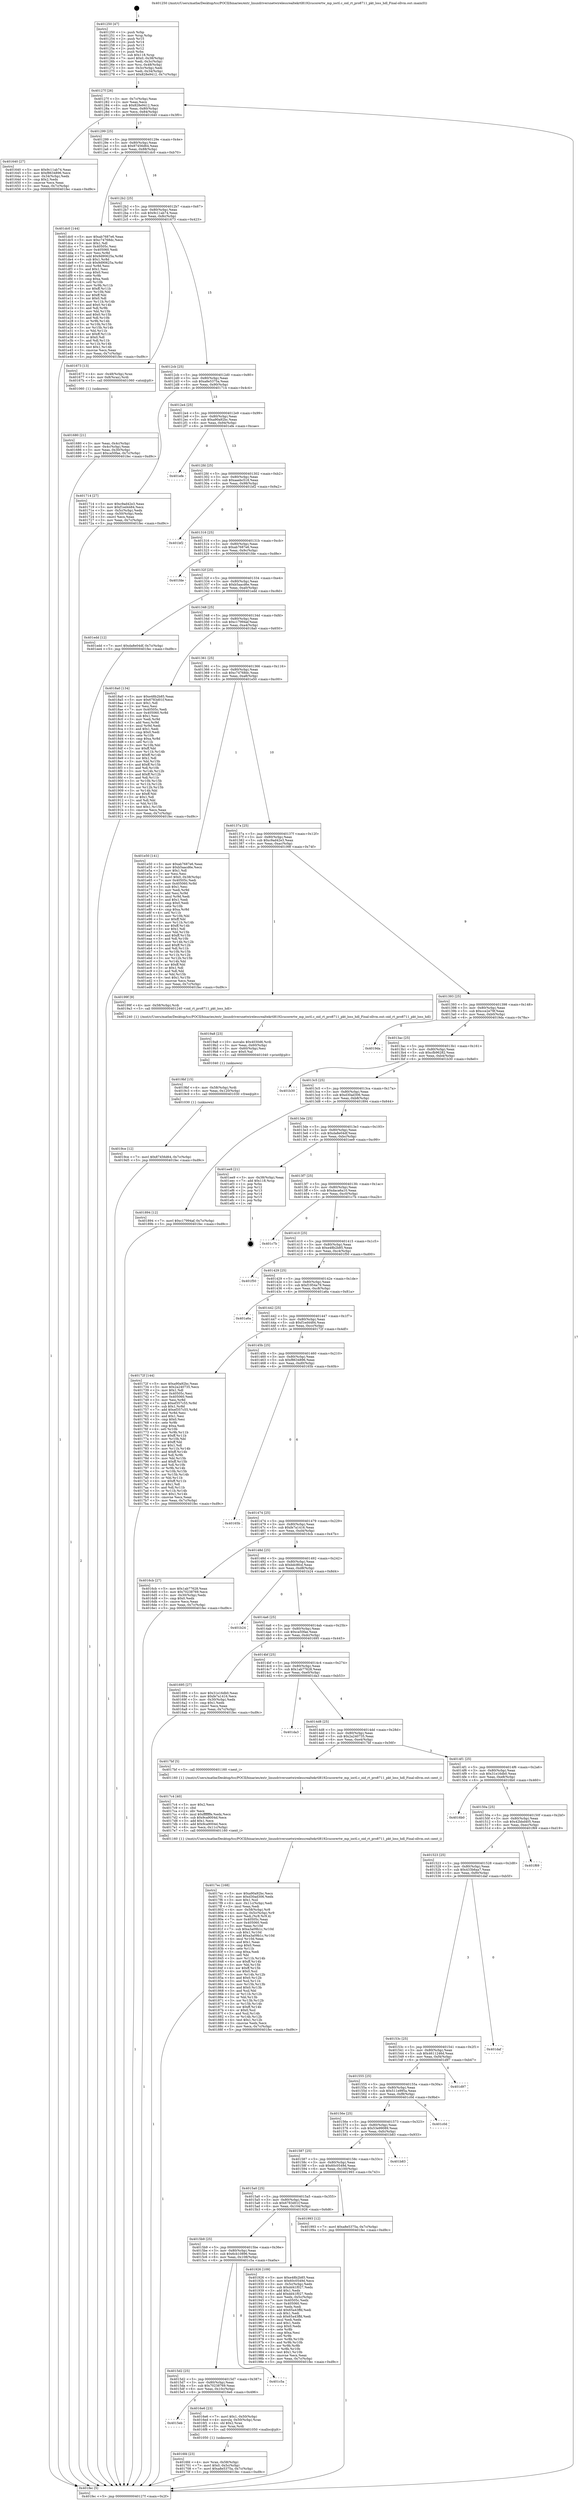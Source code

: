 digraph "0x401250" {
  label = "0x401250 (/mnt/c/Users/mathe/Desktop/tcc/POCII/binaries/extr_linuxdriversnetwirelessrealtekrtl8192cucorertw_mp_ioctl.c_oid_rt_pro8711_pkt_loss_hdl_Final-ollvm.out::main(0))"
  labelloc = "t"
  node[shape=record]

  Entry [label="",width=0.3,height=0.3,shape=circle,fillcolor=black,style=filled]
  "0x40127f" [label="{
     0x40127f [26]\l
     | [instrs]\l
     &nbsp;&nbsp;0x40127f \<+3\>: mov -0x7c(%rbp),%eax\l
     &nbsp;&nbsp;0x401282 \<+2\>: mov %eax,%ecx\l
     &nbsp;&nbsp;0x401284 \<+6\>: sub $0x828e9412,%ecx\l
     &nbsp;&nbsp;0x40128a \<+3\>: mov %eax,-0x80(%rbp)\l
     &nbsp;&nbsp;0x40128d \<+6\>: mov %ecx,-0x84(%rbp)\l
     &nbsp;&nbsp;0x401293 \<+6\>: je 0000000000401640 \<main+0x3f0\>\l
  }"]
  "0x401640" [label="{
     0x401640 [27]\l
     | [instrs]\l
     &nbsp;&nbsp;0x401640 \<+5\>: mov $0x9c11ab74,%eax\l
     &nbsp;&nbsp;0x401645 \<+5\>: mov $0xf8634896,%ecx\l
     &nbsp;&nbsp;0x40164a \<+3\>: mov -0x34(%rbp),%edx\l
     &nbsp;&nbsp;0x40164d \<+3\>: cmp $0x2,%edx\l
     &nbsp;&nbsp;0x401650 \<+3\>: cmovne %ecx,%eax\l
     &nbsp;&nbsp;0x401653 \<+3\>: mov %eax,-0x7c(%rbp)\l
     &nbsp;&nbsp;0x401656 \<+5\>: jmp 0000000000401fec \<main+0xd9c\>\l
  }"]
  "0x401299" [label="{
     0x401299 [25]\l
     | [instrs]\l
     &nbsp;&nbsp;0x401299 \<+5\>: jmp 000000000040129e \<main+0x4e\>\l
     &nbsp;&nbsp;0x40129e \<+3\>: mov -0x80(%rbp),%eax\l
     &nbsp;&nbsp;0x4012a1 \<+5\>: sub $0x87456d64,%eax\l
     &nbsp;&nbsp;0x4012a6 \<+6\>: mov %eax,-0x88(%rbp)\l
     &nbsp;&nbsp;0x4012ac \<+6\>: je 0000000000401dc0 \<main+0xb70\>\l
  }"]
  "0x401fec" [label="{
     0x401fec [5]\l
     | [instrs]\l
     &nbsp;&nbsp;0x401fec \<+5\>: jmp 000000000040127f \<main+0x2f\>\l
  }"]
  "0x401250" [label="{
     0x401250 [47]\l
     | [instrs]\l
     &nbsp;&nbsp;0x401250 \<+1\>: push %rbp\l
     &nbsp;&nbsp;0x401251 \<+3\>: mov %rsp,%rbp\l
     &nbsp;&nbsp;0x401254 \<+2\>: push %r15\l
     &nbsp;&nbsp;0x401256 \<+2\>: push %r14\l
     &nbsp;&nbsp;0x401258 \<+2\>: push %r13\l
     &nbsp;&nbsp;0x40125a \<+2\>: push %r12\l
     &nbsp;&nbsp;0x40125c \<+1\>: push %rbx\l
     &nbsp;&nbsp;0x40125d \<+7\>: sub $0x118,%rsp\l
     &nbsp;&nbsp;0x401264 \<+7\>: movl $0x0,-0x38(%rbp)\l
     &nbsp;&nbsp;0x40126b \<+3\>: mov %edi,-0x3c(%rbp)\l
     &nbsp;&nbsp;0x40126e \<+4\>: mov %rsi,-0x48(%rbp)\l
     &nbsp;&nbsp;0x401272 \<+3\>: mov -0x3c(%rbp),%edi\l
     &nbsp;&nbsp;0x401275 \<+3\>: mov %edi,-0x34(%rbp)\l
     &nbsp;&nbsp;0x401278 \<+7\>: movl $0x828e9412,-0x7c(%rbp)\l
  }"]
  Exit [label="",width=0.3,height=0.3,shape=circle,fillcolor=black,style=filled,peripheries=2]
  "0x401dc0" [label="{
     0x401dc0 [144]\l
     | [instrs]\l
     &nbsp;&nbsp;0x401dc0 \<+5\>: mov $0xab7687e6,%eax\l
     &nbsp;&nbsp;0x401dc5 \<+5\>: mov $0xc74768dc,%ecx\l
     &nbsp;&nbsp;0x401dca \<+2\>: mov $0x1,%dl\l
     &nbsp;&nbsp;0x401dcc \<+7\>: mov 0x40505c,%esi\l
     &nbsp;&nbsp;0x401dd3 \<+7\>: mov 0x405060,%edi\l
     &nbsp;&nbsp;0x401dda \<+3\>: mov %esi,%r8d\l
     &nbsp;&nbsp;0x401ddd \<+7\>: add $0x9d90625a,%r8d\l
     &nbsp;&nbsp;0x401de4 \<+4\>: sub $0x1,%r8d\l
     &nbsp;&nbsp;0x401de8 \<+7\>: sub $0x9d90625a,%r8d\l
     &nbsp;&nbsp;0x401def \<+4\>: imul %r8d,%esi\l
     &nbsp;&nbsp;0x401df3 \<+3\>: and $0x1,%esi\l
     &nbsp;&nbsp;0x401df6 \<+3\>: cmp $0x0,%esi\l
     &nbsp;&nbsp;0x401df9 \<+4\>: sete %r9b\l
     &nbsp;&nbsp;0x401dfd \<+3\>: cmp $0xa,%edi\l
     &nbsp;&nbsp;0x401e00 \<+4\>: setl %r10b\l
     &nbsp;&nbsp;0x401e04 \<+3\>: mov %r9b,%r11b\l
     &nbsp;&nbsp;0x401e07 \<+4\>: xor $0xff,%r11b\l
     &nbsp;&nbsp;0x401e0b \<+3\>: mov %r10b,%bl\l
     &nbsp;&nbsp;0x401e0e \<+3\>: xor $0xff,%bl\l
     &nbsp;&nbsp;0x401e11 \<+3\>: xor $0x0,%dl\l
     &nbsp;&nbsp;0x401e14 \<+3\>: mov %r11b,%r14b\l
     &nbsp;&nbsp;0x401e17 \<+4\>: and $0x0,%r14b\l
     &nbsp;&nbsp;0x401e1b \<+3\>: and %dl,%r9b\l
     &nbsp;&nbsp;0x401e1e \<+3\>: mov %bl,%r15b\l
     &nbsp;&nbsp;0x401e21 \<+4\>: and $0x0,%r15b\l
     &nbsp;&nbsp;0x401e25 \<+3\>: and %dl,%r10b\l
     &nbsp;&nbsp;0x401e28 \<+3\>: or %r9b,%r14b\l
     &nbsp;&nbsp;0x401e2b \<+3\>: or %r10b,%r15b\l
     &nbsp;&nbsp;0x401e2e \<+3\>: xor %r15b,%r14b\l
     &nbsp;&nbsp;0x401e31 \<+3\>: or %bl,%r11b\l
     &nbsp;&nbsp;0x401e34 \<+4\>: xor $0xff,%r11b\l
     &nbsp;&nbsp;0x401e38 \<+3\>: or $0x0,%dl\l
     &nbsp;&nbsp;0x401e3b \<+3\>: and %dl,%r11b\l
     &nbsp;&nbsp;0x401e3e \<+3\>: or %r11b,%r14b\l
     &nbsp;&nbsp;0x401e41 \<+4\>: test $0x1,%r14b\l
     &nbsp;&nbsp;0x401e45 \<+3\>: cmovne %ecx,%eax\l
     &nbsp;&nbsp;0x401e48 \<+3\>: mov %eax,-0x7c(%rbp)\l
     &nbsp;&nbsp;0x401e4b \<+5\>: jmp 0000000000401fec \<main+0xd9c\>\l
  }"]
  "0x4012b2" [label="{
     0x4012b2 [25]\l
     | [instrs]\l
     &nbsp;&nbsp;0x4012b2 \<+5\>: jmp 00000000004012b7 \<main+0x67\>\l
     &nbsp;&nbsp;0x4012b7 \<+3\>: mov -0x80(%rbp),%eax\l
     &nbsp;&nbsp;0x4012ba \<+5\>: sub $0x9c11ab74,%eax\l
     &nbsp;&nbsp;0x4012bf \<+6\>: mov %eax,-0x8c(%rbp)\l
     &nbsp;&nbsp;0x4012c5 \<+6\>: je 0000000000401673 \<main+0x423\>\l
  }"]
  "0x4019ce" [label="{
     0x4019ce [12]\l
     | [instrs]\l
     &nbsp;&nbsp;0x4019ce \<+7\>: movl $0x87456d64,-0x7c(%rbp)\l
     &nbsp;&nbsp;0x4019d5 \<+5\>: jmp 0000000000401fec \<main+0xd9c\>\l
  }"]
  "0x401673" [label="{
     0x401673 [13]\l
     | [instrs]\l
     &nbsp;&nbsp;0x401673 \<+4\>: mov -0x48(%rbp),%rax\l
     &nbsp;&nbsp;0x401677 \<+4\>: mov 0x8(%rax),%rdi\l
     &nbsp;&nbsp;0x40167b \<+5\>: call 0000000000401060 \<atoi@plt\>\l
     | [calls]\l
     &nbsp;&nbsp;0x401060 \{1\} (unknown)\l
  }"]
  "0x4012cb" [label="{
     0x4012cb [25]\l
     | [instrs]\l
     &nbsp;&nbsp;0x4012cb \<+5\>: jmp 00000000004012d0 \<main+0x80\>\l
     &nbsp;&nbsp;0x4012d0 \<+3\>: mov -0x80(%rbp),%eax\l
     &nbsp;&nbsp;0x4012d3 \<+5\>: sub $0xa8e5375a,%eax\l
     &nbsp;&nbsp;0x4012d8 \<+6\>: mov %eax,-0x90(%rbp)\l
     &nbsp;&nbsp;0x4012de \<+6\>: je 0000000000401714 \<main+0x4c4\>\l
  }"]
  "0x401680" [label="{
     0x401680 [21]\l
     | [instrs]\l
     &nbsp;&nbsp;0x401680 \<+3\>: mov %eax,-0x4c(%rbp)\l
     &nbsp;&nbsp;0x401683 \<+3\>: mov -0x4c(%rbp),%eax\l
     &nbsp;&nbsp;0x401686 \<+3\>: mov %eax,-0x30(%rbp)\l
     &nbsp;&nbsp;0x401689 \<+7\>: movl $0xca50fae,-0x7c(%rbp)\l
     &nbsp;&nbsp;0x401690 \<+5\>: jmp 0000000000401fec \<main+0xd9c\>\l
  }"]
  "0x4019bf" [label="{
     0x4019bf [15]\l
     | [instrs]\l
     &nbsp;&nbsp;0x4019bf \<+4\>: mov -0x58(%rbp),%rdi\l
     &nbsp;&nbsp;0x4019c3 \<+6\>: mov %eax,-0x120(%rbp)\l
     &nbsp;&nbsp;0x4019c9 \<+5\>: call 0000000000401030 \<free@plt\>\l
     | [calls]\l
     &nbsp;&nbsp;0x401030 \{1\} (unknown)\l
  }"]
  "0x401714" [label="{
     0x401714 [27]\l
     | [instrs]\l
     &nbsp;&nbsp;0x401714 \<+5\>: mov $0xc9ad42e3,%eax\l
     &nbsp;&nbsp;0x401719 \<+5\>: mov $0xf1ed4484,%ecx\l
     &nbsp;&nbsp;0x40171e \<+3\>: mov -0x5c(%rbp),%edx\l
     &nbsp;&nbsp;0x401721 \<+3\>: cmp -0x50(%rbp),%edx\l
     &nbsp;&nbsp;0x401724 \<+3\>: cmovl %ecx,%eax\l
     &nbsp;&nbsp;0x401727 \<+3\>: mov %eax,-0x7c(%rbp)\l
     &nbsp;&nbsp;0x40172a \<+5\>: jmp 0000000000401fec \<main+0xd9c\>\l
  }"]
  "0x4012e4" [label="{
     0x4012e4 [25]\l
     | [instrs]\l
     &nbsp;&nbsp;0x4012e4 \<+5\>: jmp 00000000004012e9 \<main+0x99\>\l
     &nbsp;&nbsp;0x4012e9 \<+3\>: mov -0x80(%rbp),%eax\l
     &nbsp;&nbsp;0x4012ec \<+5\>: sub $0xa90a92bc,%eax\l
     &nbsp;&nbsp;0x4012f1 \<+6\>: mov %eax,-0x94(%rbp)\l
     &nbsp;&nbsp;0x4012f7 \<+6\>: je 0000000000401efe \<main+0xcae\>\l
  }"]
  "0x4019a8" [label="{
     0x4019a8 [23]\l
     | [instrs]\l
     &nbsp;&nbsp;0x4019a8 \<+10\>: movabs $0x4030d6,%rdi\l
     &nbsp;&nbsp;0x4019b2 \<+3\>: mov %eax,-0x60(%rbp)\l
     &nbsp;&nbsp;0x4019b5 \<+3\>: mov -0x60(%rbp),%esi\l
     &nbsp;&nbsp;0x4019b8 \<+2\>: mov $0x0,%al\l
     &nbsp;&nbsp;0x4019ba \<+5\>: call 0000000000401040 \<printf@plt\>\l
     | [calls]\l
     &nbsp;&nbsp;0x401040 \{1\} (unknown)\l
  }"]
  "0x401efe" [label="{
     0x401efe\l
  }", style=dashed]
  "0x4012fd" [label="{
     0x4012fd [25]\l
     | [instrs]\l
     &nbsp;&nbsp;0x4012fd \<+5\>: jmp 0000000000401302 \<main+0xb2\>\l
     &nbsp;&nbsp;0x401302 \<+3\>: mov -0x80(%rbp),%eax\l
     &nbsp;&nbsp;0x401305 \<+5\>: sub $0xaaebc518,%eax\l
     &nbsp;&nbsp;0x40130a \<+6\>: mov %eax,-0x98(%rbp)\l
     &nbsp;&nbsp;0x401310 \<+6\>: je 0000000000401bf2 \<main+0x9a2\>\l
  }"]
  "0x4017ec" [label="{
     0x4017ec [168]\l
     | [instrs]\l
     &nbsp;&nbsp;0x4017ec \<+5\>: mov $0xa90a92bc,%ecx\l
     &nbsp;&nbsp;0x4017f1 \<+5\>: mov $0xd30ad306,%edx\l
     &nbsp;&nbsp;0x4017f6 \<+3\>: mov $0x1,%sil\l
     &nbsp;&nbsp;0x4017f9 \<+6\>: mov -0x11c(%rbp),%edi\l
     &nbsp;&nbsp;0x4017ff \<+3\>: imul %eax,%edi\l
     &nbsp;&nbsp;0x401802 \<+4\>: mov -0x58(%rbp),%r8\l
     &nbsp;&nbsp;0x401806 \<+4\>: movslq -0x5c(%rbp),%r9\l
     &nbsp;&nbsp;0x40180a \<+4\>: mov %edi,(%r8,%r9,4)\l
     &nbsp;&nbsp;0x40180e \<+7\>: mov 0x40505c,%eax\l
     &nbsp;&nbsp;0x401815 \<+7\>: mov 0x405060,%edi\l
     &nbsp;&nbsp;0x40181c \<+3\>: mov %eax,%r10d\l
     &nbsp;&nbsp;0x40181f \<+7\>: sub $0xa3a09b1c,%r10d\l
     &nbsp;&nbsp;0x401826 \<+4\>: sub $0x1,%r10d\l
     &nbsp;&nbsp;0x40182a \<+7\>: add $0xa3a09b1c,%r10d\l
     &nbsp;&nbsp;0x401831 \<+4\>: imul %r10d,%eax\l
     &nbsp;&nbsp;0x401835 \<+3\>: and $0x1,%eax\l
     &nbsp;&nbsp;0x401838 \<+3\>: cmp $0x0,%eax\l
     &nbsp;&nbsp;0x40183b \<+4\>: sete %r11b\l
     &nbsp;&nbsp;0x40183f \<+3\>: cmp $0xa,%edi\l
     &nbsp;&nbsp;0x401842 \<+3\>: setl %bl\l
     &nbsp;&nbsp;0x401845 \<+3\>: mov %r11b,%r14b\l
     &nbsp;&nbsp;0x401848 \<+4\>: xor $0xff,%r14b\l
     &nbsp;&nbsp;0x40184c \<+3\>: mov %bl,%r15b\l
     &nbsp;&nbsp;0x40184f \<+4\>: xor $0xff,%r15b\l
     &nbsp;&nbsp;0x401853 \<+4\>: xor $0x0,%sil\l
     &nbsp;&nbsp;0x401857 \<+3\>: mov %r14b,%r12b\l
     &nbsp;&nbsp;0x40185a \<+4\>: and $0x0,%r12b\l
     &nbsp;&nbsp;0x40185e \<+3\>: and %sil,%r11b\l
     &nbsp;&nbsp;0x401861 \<+3\>: mov %r15b,%r13b\l
     &nbsp;&nbsp;0x401864 \<+4\>: and $0x0,%r13b\l
     &nbsp;&nbsp;0x401868 \<+3\>: and %sil,%bl\l
     &nbsp;&nbsp;0x40186b \<+3\>: or %r11b,%r12b\l
     &nbsp;&nbsp;0x40186e \<+3\>: or %bl,%r13b\l
     &nbsp;&nbsp;0x401871 \<+3\>: xor %r13b,%r12b\l
     &nbsp;&nbsp;0x401874 \<+3\>: or %r15b,%r14b\l
     &nbsp;&nbsp;0x401877 \<+4\>: xor $0xff,%r14b\l
     &nbsp;&nbsp;0x40187b \<+4\>: or $0x0,%sil\l
     &nbsp;&nbsp;0x40187f \<+3\>: and %sil,%r14b\l
     &nbsp;&nbsp;0x401882 \<+3\>: or %r14b,%r12b\l
     &nbsp;&nbsp;0x401885 \<+4\>: test $0x1,%r12b\l
     &nbsp;&nbsp;0x401889 \<+3\>: cmovne %edx,%ecx\l
     &nbsp;&nbsp;0x40188c \<+3\>: mov %ecx,-0x7c(%rbp)\l
     &nbsp;&nbsp;0x40188f \<+5\>: jmp 0000000000401fec \<main+0xd9c\>\l
  }"]
  "0x401bf2" [label="{
     0x401bf2\l
  }", style=dashed]
  "0x401316" [label="{
     0x401316 [25]\l
     | [instrs]\l
     &nbsp;&nbsp;0x401316 \<+5\>: jmp 000000000040131b \<main+0xcb\>\l
     &nbsp;&nbsp;0x40131b \<+3\>: mov -0x80(%rbp),%eax\l
     &nbsp;&nbsp;0x40131e \<+5\>: sub $0xab7687e6,%eax\l
     &nbsp;&nbsp;0x401323 \<+6\>: mov %eax,-0x9c(%rbp)\l
     &nbsp;&nbsp;0x401329 \<+6\>: je 0000000000401fde \<main+0xd8e\>\l
  }"]
  "0x4017c4" [label="{
     0x4017c4 [40]\l
     | [instrs]\l
     &nbsp;&nbsp;0x4017c4 \<+5\>: mov $0x2,%ecx\l
     &nbsp;&nbsp;0x4017c9 \<+1\>: cltd\l
     &nbsp;&nbsp;0x4017ca \<+2\>: idiv %ecx\l
     &nbsp;&nbsp;0x4017cc \<+6\>: imul $0xfffffffe,%edx,%ecx\l
     &nbsp;&nbsp;0x4017d2 \<+6\>: sub $0x9ca9004d,%ecx\l
     &nbsp;&nbsp;0x4017d8 \<+3\>: add $0x1,%ecx\l
     &nbsp;&nbsp;0x4017db \<+6\>: add $0x9ca9004d,%ecx\l
     &nbsp;&nbsp;0x4017e1 \<+6\>: mov %ecx,-0x11c(%rbp)\l
     &nbsp;&nbsp;0x4017e7 \<+5\>: call 0000000000401160 \<next_i\>\l
     | [calls]\l
     &nbsp;&nbsp;0x401160 \{1\} (/mnt/c/Users/mathe/Desktop/tcc/POCII/binaries/extr_linuxdriversnetwirelessrealtekrtl8192cucorertw_mp_ioctl.c_oid_rt_pro8711_pkt_loss_hdl_Final-ollvm.out::next_i)\l
  }"]
  "0x401fde" [label="{
     0x401fde\l
  }", style=dashed]
  "0x40132f" [label="{
     0x40132f [25]\l
     | [instrs]\l
     &nbsp;&nbsp;0x40132f \<+5\>: jmp 0000000000401334 \<main+0xe4\>\l
     &nbsp;&nbsp;0x401334 \<+3\>: mov -0x80(%rbp),%eax\l
     &nbsp;&nbsp;0x401337 \<+5\>: sub $0xb5aacd6e,%eax\l
     &nbsp;&nbsp;0x40133c \<+6\>: mov %eax,-0xa0(%rbp)\l
     &nbsp;&nbsp;0x401342 \<+6\>: je 0000000000401edd \<main+0xc8d\>\l
  }"]
  "0x4016fd" [label="{
     0x4016fd [23]\l
     | [instrs]\l
     &nbsp;&nbsp;0x4016fd \<+4\>: mov %rax,-0x58(%rbp)\l
     &nbsp;&nbsp;0x401701 \<+7\>: movl $0x0,-0x5c(%rbp)\l
     &nbsp;&nbsp;0x401708 \<+7\>: movl $0xa8e5375a,-0x7c(%rbp)\l
     &nbsp;&nbsp;0x40170f \<+5\>: jmp 0000000000401fec \<main+0xd9c\>\l
  }"]
  "0x401edd" [label="{
     0x401edd [12]\l
     | [instrs]\l
     &nbsp;&nbsp;0x401edd \<+7\>: movl $0xda8e04df,-0x7c(%rbp)\l
     &nbsp;&nbsp;0x401ee4 \<+5\>: jmp 0000000000401fec \<main+0xd9c\>\l
  }"]
  "0x401348" [label="{
     0x401348 [25]\l
     | [instrs]\l
     &nbsp;&nbsp;0x401348 \<+5\>: jmp 000000000040134d \<main+0xfd\>\l
     &nbsp;&nbsp;0x40134d \<+3\>: mov -0x80(%rbp),%eax\l
     &nbsp;&nbsp;0x401350 \<+5\>: sub $0xc17994af,%eax\l
     &nbsp;&nbsp;0x401355 \<+6\>: mov %eax,-0xa4(%rbp)\l
     &nbsp;&nbsp;0x40135b \<+6\>: je 00000000004018a0 \<main+0x650\>\l
  }"]
  "0x4015eb" [label="{
     0x4015eb\l
  }", style=dashed]
  "0x4018a0" [label="{
     0x4018a0 [134]\l
     | [instrs]\l
     &nbsp;&nbsp;0x4018a0 \<+5\>: mov $0xe48b2b85,%eax\l
     &nbsp;&nbsp;0x4018a5 \<+5\>: mov $0x6783d01f,%ecx\l
     &nbsp;&nbsp;0x4018aa \<+2\>: mov $0x1,%dl\l
     &nbsp;&nbsp;0x4018ac \<+2\>: xor %esi,%esi\l
     &nbsp;&nbsp;0x4018ae \<+7\>: mov 0x40505c,%edi\l
     &nbsp;&nbsp;0x4018b5 \<+8\>: mov 0x405060,%r8d\l
     &nbsp;&nbsp;0x4018bd \<+3\>: sub $0x1,%esi\l
     &nbsp;&nbsp;0x4018c0 \<+3\>: mov %edi,%r9d\l
     &nbsp;&nbsp;0x4018c3 \<+3\>: add %esi,%r9d\l
     &nbsp;&nbsp;0x4018c6 \<+4\>: imul %r9d,%edi\l
     &nbsp;&nbsp;0x4018ca \<+3\>: and $0x1,%edi\l
     &nbsp;&nbsp;0x4018cd \<+3\>: cmp $0x0,%edi\l
     &nbsp;&nbsp;0x4018d0 \<+4\>: sete %r10b\l
     &nbsp;&nbsp;0x4018d4 \<+4\>: cmp $0xa,%r8d\l
     &nbsp;&nbsp;0x4018d8 \<+4\>: setl %r11b\l
     &nbsp;&nbsp;0x4018dc \<+3\>: mov %r10b,%bl\l
     &nbsp;&nbsp;0x4018df \<+3\>: xor $0xff,%bl\l
     &nbsp;&nbsp;0x4018e2 \<+3\>: mov %r11b,%r14b\l
     &nbsp;&nbsp;0x4018e5 \<+4\>: xor $0xff,%r14b\l
     &nbsp;&nbsp;0x4018e9 \<+3\>: xor $0x1,%dl\l
     &nbsp;&nbsp;0x4018ec \<+3\>: mov %bl,%r15b\l
     &nbsp;&nbsp;0x4018ef \<+4\>: and $0xff,%r15b\l
     &nbsp;&nbsp;0x4018f3 \<+3\>: and %dl,%r10b\l
     &nbsp;&nbsp;0x4018f6 \<+3\>: mov %r14b,%r12b\l
     &nbsp;&nbsp;0x4018f9 \<+4\>: and $0xff,%r12b\l
     &nbsp;&nbsp;0x4018fd \<+3\>: and %dl,%r11b\l
     &nbsp;&nbsp;0x401900 \<+3\>: or %r10b,%r15b\l
     &nbsp;&nbsp;0x401903 \<+3\>: or %r11b,%r12b\l
     &nbsp;&nbsp;0x401906 \<+3\>: xor %r12b,%r15b\l
     &nbsp;&nbsp;0x401909 \<+3\>: or %r14b,%bl\l
     &nbsp;&nbsp;0x40190c \<+3\>: xor $0xff,%bl\l
     &nbsp;&nbsp;0x40190f \<+3\>: or $0x1,%dl\l
     &nbsp;&nbsp;0x401912 \<+2\>: and %dl,%bl\l
     &nbsp;&nbsp;0x401914 \<+3\>: or %bl,%r15b\l
     &nbsp;&nbsp;0x401917 \<+4\>: test $0x1,%r15b\l
     &nbsp;&nbsp;0x40191b \<+3\>: cmovne %ecx,%eax\l
     &nbsp;&nbsp;0x40191e \<+3\>: mov %eax,-0x7c(%rbp)\l
     &nbsp;&nbsp;0x401921 \<+5\>: jmp 0000000000401fec \<main+0xd9c\>\l
  }"]
  "0x401361" [label="{
     0x401361 [25]\l
     | [instrs]\l
     &nbsp;&nbsp;0x401361 \<+5\>: jmp 0000000000401366 \<main+0x116\>\l
     &nbsp;&nbsp;0x401366 \<+3\>: mov -0x80(%rbp),%eax\l
     &nbsp;&nbsp;0x401369 \<+5\>: sub $0xc74768dc,%eax\l
     &nbsp;&nbsp;0x40136e \<+6\>: mov %eax,-0xa8(%rbp)\l
     &nbsp;&nbsp;0x401374 \<+6\>: je 0000000000401e50 \<main+0xc00\>\l
  }"]
  "0x4016e6" [label="{
     0x4016e6 [23]\l
     | [instrs]\l
     &nbsp;&nbsp;0x4016e6 \<+7\>: movl $0x1,-0x50(%rbp)\l
     &nbsp;&nbsp;0x4016ed \<+4\>: movslq -0x50(%rbp),%rax\l
     &nbsp;&nbsp;0x4016f1 \<+4\>: shl $0x2,%rax\l
     &nbsp;&nbsp;0x4016f5 \<+3\>: mov %rax,%rdi\l
     &nbsp;&nbsp;0x4016f8 \<+5\>: call 0000000000401050 \<malloc@plt\>\l
     | [calls]\l
     &nbsp;&nbsp;0x401050 \{1\} (unknown)\l
  }"]
  "0x401e50" [label="{
     0x401e50 [141]\l
     | [instrs]\l
     &nbsp;&nbsp;0x401e50 \<+5\>: mov $0xab7687e6,%eax\l
     &nbsp;&nbsp;0x401e55 \<+5\>: mov $0xb5aacd6e,%ecx\l
     &nbsp;&nbsp;0x401e5a \<+2\>: mov $0x1,%dl\l
     &nbsp;&nbsp;0x401e5c \<+2\>: xor %esi,%esi\l
     &nbsp;&nbsp;0x401e5e \<+7\>: movl $0x0,-0x38(%rbp)\l
     &nbsp;&nbsp;0x401e65 \<+7\>: mov 0x40505c,%edi\l
     &nbsp;&nbsp;0x401e6c \<+8\>: mov 0x405060,%r8d\l
     &nbsp;&nbsp;0x401e74 \<+3\>: sub $0x1,%esi\l
     &nbsp;&nbsp;0x401e77 \<+3\>: mov %edi,%r9d\l
     &nbsp;&nbsp;0x401e7a \<+3\>: add %esi,%r9d\l
     &nbsp;&nbsp;0x401e7d \<+4\>: imul %r9d,%edi\l
     &nbsp;&nbsp;0x401e81 \<+3\>: and $0x1,%edi\l
     &nbsp;&nbsp;0x401e84 \<+3\>: cmp $0x0,%edi\l
     &nbsp;&nbsp;0x401e87 \<+4\>: sete %r10b\l
     &nbsp;&nbsp;0x401e8b \<+4\>: cmp $0xa,%r8d\l
     &nbsp;&nbsp;0x401e8f \<+4\>: setl %r11b\l
     &nbsp;&nbsp;0x401e93 \<+3\>: mov %r10b,%bl\l
     &nbsp;&nbsp;0x401e96 \<+3\>: xor $0xff,%bl\l
     &nbsp;&nbsp;0x401e99 \<+3\>: mov %r11b,%r14b\l
     &nbsp;&nbsp;0x401e9c \<+4\>: xor $0xff,%r14b\l
     &nbsp;&nbsp;0x401ea0 \<+3\>: xor $0x1,%dl\l
     &nbsp;&nbsp;0x401ea3 \<+3\>: mov %bl,%r15b\l
     &nbsp;&nbsp;0x401ea6 \<+4\>: and $0xff,%r15b\l
     &nbsp;&nbsp;0x401eaa \<+3\>: and %dl,%r10b\l
     &nbsp;&nbsp;0x401ead \<+3\>: mov %r14b,%r12b\l
     &nbsp;&nbsp;0x401eb0 \<+4\>: and $0xff,%r12b\l
     &nbsp;&nbsp;0x401eb4 \<+3\>: and %dl,%r11b\l
     &nbsp;&nbsp;0x401eb7 \<+3\>: or %r10b,%r15b\l
     &nbsp;&nbsp;0x401eba \<+3\>: or %r11b,%r12b\l
     &nbsp;&nbsp;0x401ebd \<+3\>: xor %r12b,%r15b\l
     &nbsp;&nbsp;0x401ec0 \<+3\>: or %r14b,%bl\l
     &nbsp;&nbsp;0x401ec3 \<+3\>: xor $0xff,%bl\l
     &nbsp;&nbsp;0x401ec6 \<+3\>: or $0x1,%dl\l
     &nbsp;&nbsp;0x401ec9 \<+2\>: and %dl,%bl\l
     &nbsp;&nbsp;0x401ecb \<+3\>: or %bl,%r15b\l
     &nbsp;&nbsp;0x401ece \<+4\>: test $0x1,%r15b\l
     &nbsp;&nbsp;0x401ed2 \<+3\>: cmovne %ecx,%eax\l
     &nbsp;&nbsp;0x401ed5 \<+3\>: mov %eax,-0x7c(%rbp)\l
     &nbsp;&nbsp;0x401ed8 \<+5\>: jmp 0000000000401fec \<main+0xd9c\>\l
  }"]
  "0x40137a" [label="{
     0x40137a [25]\l
     | [instrs]\l
     &nbsp;&nbsp;0x40137a \<+5\>: jmp 000000000040137f \<main+0x12f\>\l
     &nbsp;&nbsp;0x40137f \<+3\>: mov -0x80(%rbp),%eax\l
     &nbsp;&nbsp;0x401382 \<+5\>: sub $0xc9ad42e3,%eax\l
     &nbsp;&nbsp;0x401387 \<+6\>: mov %eax,-0xac(%rbp)\l
     &nbsp;&nbsp;0x40138d \<+6\>: je 000000000040199f \<main+0x74f\>\l
  }"]
  "0x4015d2" [label="{
     0x4015d2 [25]\l
     | [instrs]\l
     &nbsp;&nbsp;0x4015d2 \<+5\>: jmp 00000000004015d7 \<main+0x387\>\l
     &nbsp;&nbsp;0x4015d7 \<+3\>: mov -0x80(%rbp),%eax\l
     &nbsp;&nbsp;0x4015da \<+5\>: sub $0x70238769,%eax\l
     &nbsp;&nbsp;0x4015df \<+6\>: mov %eax,-0x10c(%rbp)\l
     &nbsp;&nbsp;0x4015e5 \<+6\>: je 00000000004016e6 \<main+0x496\>\l
  }"]
  "0x40199f" [label="{
     0x40199f [9]\l
     | [instrs]\l
     &nbsp;&nbsp;0x40199f \<+4\>: mov -0x58(%rbp),%rdi\l
     &nbsp;&nbsp;0x4019a3 \<+5\>: call 0000000000401240 \<oid_rt_pro8711_pkt_loss_hdl\>\l
     | [calls]\l
     &nbsp;&nbsp;0x401240 \{1\} (/mnt/c/Users/mathe/Desktop/tcc/POCII/binaries/extr_linuxdriversnetwirelessrealtekrtl8192cucorertw_mp_ioctl.c_oid_rt_pro8711_pkt_loss_hdl_Final-ollvm.out::oid_rt_pro8711_pkt_loss_hdl)\l
  }"]
  "0x401393" [label="{
     0x401393 [25]\l
     | [instrs]\l
     &nbsp;&nbsp;0x401393 \<+5\>: jmp 0000000000401398 \<main+0x148\>\l
     &nbsp;&nbsp;0x401398 \<+3\>: mov -0x80(%rbp),%eax\l
     &nbsp;&nbsp;0x40139b \<+5\>: sub $0xcce2e79f,%eax\l
     &nbsp;&nbsp;0x4013a0 \<+6\>: mov %eax,-0xb0(%rbp)\l
     &nbsp;&nbsp;0x4013a6 \<+6\>: je 00000000004019da \<main+0x78a\>\l
  }"]
  "0x401c5a" [label="{
     0x401c5a\l
  }", style=dashed]
  "0x4019da" [label="{
     0x4019da\l
  }", style=dashed]
  "0x4013ac" [label="{
     0x4013ac [25]\l
     | [instrs]\l
     &nbsp;&nbsp;0x4013ac \<+5\>: jmp 00000000004013b1 \<main+0x161\>\l
     &nbsp;&nbsp;0x4013b1 \<+3\>: mov -0x80(%rbp),%eax\l
     &nbsp;&nbsp;0x4013b4 \<+5\>: sub $0xcfb96282,%eax\l
     &nbsp;&nbsp;0x4013b9 \<+6\>: mov %eax,-0xb4(%rbp)\l
     &nbsp;&nbsp;0x4013bf \<+6\>: je 0000000000401b30 \<main+0x8e0\>\l
  }"]
  "0x4015b9" [label="{
     0x4015b9 [25]\l
     | [instrs]\l
     &nbsp;&nbsp;0x4015b9 \<+5\>: jmp 00000000004015be \<main+0x36e\>\l
     &nbsp;&nbsp;0x4015be \<+3\>: mov -0x80(%rbp),%eax\l
     &nbsp;&nbsp;0x4015c1 \<+5\>: sub $0x6cb10896,%eax\l
     &nbsp;&nbsp;0x4015c6 \<+6\>: mov %eax,-0x108(%rbp)\l
     &nbsp;&nbsp;0x4015cc \<+6\>: je 0000000000401c5a \<main+0xa0a\>\l
  }"]
  "0x401b30" [label="{
     0x401b30\l
  }", style=dashed]
  "0x4013c5" [label="{
     0x4013c5 [25]\l
     | [instrs]\l
     &nbsp;&nbsp;0x4013c5 \<+5\>: jmp 00000000004013ca \<main+0x17a\>\l
     &nbsp;&nbsp;0x4013ca \<+3\>: mov -0x80(%rbp),%eax\l
     &nbsp;&nbsp;0x4013cd \<+5\>: sub $0xd30ad306,%eax\l
     &nbsp;&nbsp;0x4013d2 \<+6\>: mov %eax,-0xb8(%rbp)\l
     &nbsp;&nbsp;0x4013d8 \<+6\>: je 0000000000401894 \<main+0x644\>\l
  }"]
  "0x401926" [label="{
     0x401926 [109]\l
     | [instrs]\l
     &nbsp;&nbsp;0x401926 \<+5\>: mov $0xe48b2b85,%eax\l
     &nbsp;&nbsp;0x40192b \<+5\>: mov $0x60c0549d,%ecx\l
     &nbsp;&nbsp;0x401930 \<+3\>: mov -0x5c(%rbp),%edx\l
     &nbsp;&nbsp;0x401933 \<+6\>: sub $0xdd41f027,%edx\l
     &nbsp;&nbsp;0x401939 \<+3\>: add $0x1,%edx\l
     &nbsp;&nbsp;0x40193c \<+6\>: add $0xdd41f027,%edx\l
     &nbsp;&nbsp;0x401942 \<+3\>: mov %edx,-0x5c(%rbp)\l
     &nbsp;&nbsp;0x401945 \<+7\>: mov 0x40505c,%edx\l
     &nbsp;&nbsp;0x40194c \<+7\>: mov 0x405060,%esi\l
     &nbsp;&nbsp;0x401953 \<+2\>: mov %edx,%edi\l
     &nbsp;&nbsp;0x401955 \<+6\>: add $0x65a43ffd,%edi\l
     &nbsp;&nbsp;0x40195b \<+3\>: sub $0x1,%edi\l
     &nbsp;&nbsp;0x40195e \<+6\>: sub $0x65a43ffd,%edi\l
     &nbsp;&nbsp;0x401964 \<+3\>: imul %edi,%edx\l
     &nbsp;&nbsp;0x401967 \<+3\>: and $0x1,%edx\l
     &nbsp;&nbsp;0x40196a \<+3\>: cmp $0x0,%edx\l
     &nbsp;&nbsp;0x40196d \<+4\>: sete %r8b\l
     &nbsp;&nbsp;0x401971 \<+3\>: cmp $0xa,%esi\l
     &nbsp;&nbsp;0x401974 \<+4\>: setl %r9b\l
     &nbsp;&nbsp;0x401978 \<+3\>: mov %r8b,%r10b\l
     &nbsp;&nbsp;0x40197b \<+3\>: and %r9b,%r10b\l
     &nbsp;&nbsp;0x40197e \<+3\>: xor %r9b,%r8b\l
     &nbsp;&nbsp;0x401981 \<+3\>: or %r8b,%r10b\l
     &nbsp;&nbsp;0x401984 \<+4\>: test $0x1,%r10b\l
     &nbsp;&nbsp;0x401988 \<+3\>: cmovne %ecx,%eax\l
     &nbsp;&nbsp;0x40198b \<+3\>: mov %eax,-0x7c(%rbp)\l
     &nbsp;&nbsp;0x40198e \<+5\>: jmp 0000000000401fec \<main+0xd9c\>\l
  }"]
  "0x401894" [label="{
     0x401894 [12]\l
     | [instrs]\l
     &nbsp;&nbsp;0x401894 \<+7\>: movl $0xc17994af,-0x7c(%rbp)\l
     &nbsp;&nbsp;0x40189b \<+5\>: jmp 0000000000401fec \<main+0xd9c\>\l
  }"]
  "0x4013de" [label="{
     0x4013de [25]\l
     | [instrs]\l
     &nbsp;&nbsp;0x4013de \<+5\>: jmp 00000000004013e3 \<main+0x193\>\l
     &nbsp;&nbsp;0x4013e3 \<+3\>: mov -0x80(%rbp),%eax\l
     &nbsp;&nbsp;0x4013e6 \<+5\>: sub $0xda8e04df,%eax\l
     &nbsp;&nbsp;0x4013eb \<+6\>: mov %eax,-0xbc(%rbp)\l
     &nbsp;&nbsp;0x4013f1 \<+6\>: je 0000000000401ee9 \<main+0xc99\>\l
  }"]
  "0x4015a0" [label="{
     0x4015a0 [25]\l
     | [instrs]\l
     &nbsp;&nbsp;0x4015a0 \<+5\>: jmp 00000000004015a5 \<main+0x355\>\l
     &nbsp;&nbsp;0x4015a5 \<+3\>: mov -0x80(%rbp),%eax\l
     &nbsp;&nbsp;0x4015a8 \<+5\>: sub $0x6783d01f,%eax\l
     &nbsp;&nbsp;0x4015ad \<+6\>: mov %eax,-0x104(%rbp)\l
     &nbsp;&nbsp;0x4015b3 \<+6\>: je 0000000000401926 \<main+0x6d6\>\l
  }"]
  "0x401ee9" [label="{
     0x401ee9 [21]\l
     | [instrs]\l
     &nbsp;&nbsp;0x401ee9 \<+3\>: mov -0x38(%rbp),%eax\l
     &nbsp;&nbsp;0x401eec \<+7\>: add $0x118,%rsp\l
     &nbsp;&nbsp;0x401ef3 \<+1\>: pop %rbx\l
     &nbsp;&nbsp;0x401ef4 \<+2\>: pop %r12\l
     &nbsp;&nbsp;0x401ef6 \<+2\>: pop %r13\l
     &nbsp;&nbsp;0x401ef8 \<+2\>: pop %r14\l
     &nbsp;&nbsp;0x401efa \<+2\>: pop %r15\l
     &nbsp;&nbsp;0x401efc \<+1\>: pop %rbp\l
     &nbsp;&nbsp;0x401efd \<+1\>: ret\l
  }"]
  "0x4013f7" [label="{
     0x4013f7 [25]\l
     | [instrs]\l
     &nbsp;&nbsp;0x4013f7 \<+5\>: jmp 00000000004013fc \<main+0x1ac\>\l
     &nbsp;&nbsp;0x4013fc \<+3\>: mov -0x80(%rbp),%eax\l
     &nbsp;&nbsp;0x4013ff \<+5\>: sub $0xdaca6a10,%eax\l
     &nbsp;&nbsp;0x401404 \<+6\>: mov %eax,-0xc0(%rbp)\l
     &nbsp;&nbsp;0x40140a \<+6\>: je 0000000000401c7b \<main+0xa2b\>\l
  }"]
  "0x401993" [label="{
     0x401993 [12]\l
     | [instrs]\l
     &nbsp;&nbsp;0x401993 \<+7\>: movl $0xa8e5375a,-0x7c(%rbp)\l
     &nbsp;&nbsp;0x40199a \<+5\>: jmp 0000000000401fec \<main+0xd9c\>\l
  }"]
  "0x401c7b" [label="{
     0x401c7b\l
  }", style=dashed]
  "0x401410" [label="{
     0x401410 [25]\l
     | [instrs]\l
     &nbsp;&nbsp;0x401410 \<+5\>: jmp 0000000000401415 \<main+0x1c5\>\l
     &nbsp;&nbsp;0x401415 \<+3\>: mov -0x80(%rbp),%eax\l
     &nbsp;&nbsp;0x401418 \<+5\>: sub $0xe48b2b85,%eax\l
     &nbsp;&nbsp;0x40141d \<+6\>: mov %eax,-0xc4(%rbp)\l
     &nbsp;&nbsp;0x401423 \<+6\>: je 0000000000401f50 \<main+0xd00\>\l
  }"]
  "0x401587" [label="{
     0x401587 [25]\l
     | [instrs]\l
     &nbsp;&nbsp;0x401587 \<+5\>: jmp 000000000040158c \<main+0x33c\>\l
     &nbsp;&nbsp;0x40158c \<+3\>: mov -0x80(%rbp),%eax\l
     &nbsp;&nbsp;0x40158f \<+5\>: sub $0x60c0549d,%eax\l
     &nbsp;&nbsp;0x401594 \<+6\>: mov %eax,-0x100(%rbp)\l
     &nbsp;&nbsp;0x40159a \<+6\>: je 0000000000401993 \<main+0x743\>\l
  }"]
  "0x401f50" [label="{
     0x401f50\l
  }", style=dashed]
  "0x401429" [label="{
     0x401429 [25]\l
     | [instrs]\l
     &nbsp;&nbsp;0x401429 \<+5\>: jmp 000000000040142e \<main+0x1de\>\l
     &nbsp;&nbsp;0x40142e \<+3\>: mov -0x80(%rbp),%eax\l
     &nbsp;&nbsp;0x401431 \<+5\>: sub $0xf1954a79,%eax\l
     &nbsp;&nbsp;0x401436 \<+6\>: mov %eax,-0xc8(%rbp)\l
     &nbsp;&nbsp;0x40143c \<+6\>: je 0000000000401a6a \<main+0x81a\>\l
  }"]
  "0x401b83" [label="{
     0x401b83\l
  }", style=dashed]
  "0x401a6a" [label="{
     0x401a6a\l
  }", style=dashed]
  "0x401442" [label="{
     0x401442 [25]\l
     | [instrs]\l
     &nbsp;&nbsp;0x401442 \<+5\>: jmp 0000000000401447 \<main+0x1f7\>\l
     &nbsp;&nbsp;0x401447 \<+3\>: mov -0x80(%rbp),%eax\l
     &nbsp;&nbsp;0x40144a \<+5\>: sub $0xf1ed4484,%eax\l
     &nbsp;&nbsp;0x40144f \<+6\>: mov %eax,-0xcc(%rbp)\l
     &nbsp;&nbsp;0x401455 \<+6\>: je 000000000040172f \<main+0x4df\>\l
  }"]
  "0x40156e" [label="{
     0x40156e [25]\l
     | [instrs]\l
     &nbsp;&nbsp;0x40156e \<+5\>: jmp 0000000000401573 \<main+0x323\>\l
     &nbsp;&nbsp;0x401573 \<+3\>: mov -0x80(%rbp),%eax\l
     &nbsp;&nbsp;0x401576 \<+5\>: sub $0x53e99089,%eax\l
     &nbsp;&nbsp;0x40157b \<+6\>: mov %eax,-0xfc(%rbp)\l
     &nbsp;&nbsp;0x401581 \<+6\>: je 0000000000401b83 \<main+0x933\>\l
  }"]
  "0x40172f" [label="{
     0x40172f [144]\l
     | [instrs]\l
     &nbsp;&nbsp;0x40172f \<+5\>: mov $0xa90a92bc,%eax\l
     &nbsp;&nbsp;0x401734 \<+5\>: mov $0x2a240735,%ecx\l
     &nbsp;&nbsp;0x401739 \<+2\>: mov $0x1,%dl\l
     &nbsp;&nbsp;0x40173b \<+7\>: mov 0x40505c,%esi\l
     &nbsp;&nbsp;0x401742 \<+7\>: mov 0x405060,%edi\l
     &nbsp;&nbsp;0x401749 \<+3\>: mov %esi,%r8d\l
     &nbsp;&nbsp;0x40174c \<+7\>: sub $0xef357c55,%r8d\l
     &nbsp;&nbsp;0x401753 \<+4\>: sub $0x1,%r8d\l
     &nbsp;&nbsp;0x401757 \<+7\>: add $0xef357c55,%r8d\l
     &nbsp;&nbsp;0x40175e \<+4\>: imul %r8d,%esi\l
     &nbsp;&nbsp;0x401762 \<+3\>: and $0x1,%esi\l
     &nbsp;&nbsp;0x401765 \<+3\>: cmp $0x0,%esi\l
     &nbsp;&nbsp;0x401768 \<+4\>: sete %r9b\l
     &nbsp;&nbsp;0x40176c \<+3\>: cmp $0xa,%edi\l
     &nbsp;&nbsp;0x40176f \<+4\>: setl %r10b\l
     &nbsp;&nbsp;0x401773 \<+3\>: mov %r9b,%r11b\l
     &nbsp;&nbsp;0x401776 \<+4\>: xor $0xff,%r11b\l
     &nbsp;&nbsp;0x40177a \<+3\>: mov %r10b,%bl\l
     &nbsp;&nbsp;0x40177d \<+3\>: xor $0xff,%bl\l
     &nbsp;&nbsp;0x401780 \<+3\>: xor $0x1,%dl\l
     &nbsp;&nbsp;0x401783 \<+3\>: mov %r11b,%r14b\l
     &nbsp;&nbsp;0x401786 \<+4\>: and $0xff,%r14b\l
     &nbsp;&nbsp;0x40178a \<+3\>: and %dl,%r9b\l
     &nbsp;&nbsp;0x40178d \<+3\>: mov %bl,%r15b\l
     &nbsp;&nbsp;0x401790 \<+4\>: and $0xff,%r15b\l
     &nbsp;&nbsp;0x401794 \<+3\>: and %dl,%r10b\l
     &nbsp;&nbsp;0x401797 \<+3\>: or %r9b,%r14b\l
     &nbsp;&nbsp;0x40179a \<+3\>: or %r10b,%r15b\l
     &nbsp;&nbsp;0x40179d \<+3\>: xor %r15b,%r14b\l
     &nbsp;&nbsp;0x4017a0 \<+3\>: or %bl,%r11b\l
     &nbsp;&nbsp;0x4017a3 \<+4\>: xor $0xff,%r11b\l
     &nbsp;&nbsp;0x4017a7 \<+3\>: or $0x1,%dl\l
     &nbsp;&nbsp;0x4017aa \<+3\>: and %dl,%r11b\l
     &nbsp;&nbsp;0x4017ad \<+3\>: or %r11b,%r14b\l
     &nbsp;&nbsp;0x4017b0 \<+4\>: test $0x1,%r14b\l
     &nbsp;&nbsp;0x4017b4 \<+3\>: cmovne %ecx,%eax\l
     &nbsp;&nbsp;0x4017b7 \<+3\>: mov %eax,-0x7c(%rbp)\l
     &nbsp;&nbsp;0x4017ba \<+5\>: jmp 0000000000401fec \<main+0xd9c\>\l
  }"]
  "0x40145b" [label="{
     0x40145b [25]\l
     | [instrs]\l
     &nbsp;&nbsp;0x40145b \<+5\>: jmp 0000000000401460 \<main+0x210\>\l
     &nbsp;&nbsp;0x401460 \<+3\>: mov -0x80(%rbp),%eax\l
     &nbsp;&nbsp;0x401463 \<+5\>: sub $0xf8634896,%eax\l
     &nbsp;&nbsp;0x401468 \<+6\>: mov %eax,-0xd0(%rbp)\l
     &nbsp;&nbsp;0x40146e \<+6\>: je 000000000040165b \<main+0x40b\>\l
  }"]
  "0x401c0d" [label="{
     0x401c0d\l
  }", style=dashed]
  "0x40165b" [label="{
     0x40165b\l
  }", style=dashed]
  "0x401474" [label="{
     0x401474 [25]\l
     | [instrs]\l
     &nbsp;&nbsp;0x401474 \<+5\>: jmp 0000000000401479 \<main+0x229\>\l
     &nbsp;&nbsp;0x401479 \<+3\>: mov -0x80(%rbp),%eax\l
     &nbsp;&nbsp;0x40147c \<+5\>: sub $0xfe7a1416,%eax\l
     &nbsp;&nbsp;0x401481 \<+6\>: mov %eax,-0xd4(%rbp)\l
     &nbsp;&nbsp;0x401487 \<+6\>: je 00000000004016cb \<main+0x47b\>\l
  }"]
  "0x401555" [label="{
     0x401555 [25]\l
     | [instrs]\l
     &nbsp;&nbsp;0x401555 \<+5\>: jmp 000000000040155a \<main+0x30a\>\l
     &nbsp;&nbsp;0x40155a \<+3\>: mov -0x80(%rbp),%eax\l
     &nbsp;&nbsp;0x40155d \<+5\>: sub $0x511e995a,%eax\l
     &nbsp;&nbsp;0x401562 \<+6\>: mov %eax,-0xf8(%rbp)\l
     &nbsp;&nbsp;0x401568 \<+6\>: je 0000000000401c0d \<main+0x9bd\>\l
  }"]
  "0x4016cb" [label="{
     0x4016cb [27]\l
     | [instrs]\l
     &nbsp;&nbsp;0x4016cb \<+5\>: mov $0x1ab77628,%eax\l
     &nbsp;&nbsp;0x4016d0 \<+5\>: mov $0x70238769,%ecx\l
     &nbsp;&nbsp;0x4016d5 \<+3\>: mov -0x30(%rbp),%edx\l
     &nbsp;&nbsp;0x4016d8 \<+3\>: cmp $0x0,%edx\l
     &nbsp;&nbsp;0x4016db \<+3\>: cmove %ecx,%eax\l
     &nbsp;&nbsp;0x4016de \<+3\>: mov %eax,-0x7c(%rbp)\l
     &nbsp;&nbsp;0x4016e1 \<+5\>: jmp 0000000000401fec \<main+0xd9c\>\l
  }"]
  "0x40148d" [label="{
     0x40148d [25]\l
     | [instrs]\l
     &nbsp;&nbsp;0x40148d \<+5\>: jmp 0000000000401492 \<main+0x242\>\l
     &nbsp;&nbsp;0x401492 \<+3\>: mov -0x80(%rbp),%eax\l
     &nbsp;&nbsp;0x401495 \<+5\>: sub $0xbdc8fcd,%eax\l
     &nbsp;&nbsp;0x40149a \<+6\>: mov %eax,-0xd8(%rbp)\l
     &nbsp;&nbsp;0x4014a0 \<+6\>: je 0000000000401b24 \<main+0x8d4\>\l
  }"]
  "0x401d97" [label="{
     0x401d97\l
  }", style=dashed]
  "0x401b24" [label="{
     0x401b24\l
  }", style=dashed]
  "0x4014a6" [label="{
     0x4014a6 [25]\l
     | [instrs]\l
     &nbsp;&nbsp;0x4014a6 \<+5\>: jmp 00000000004014ab \<main+0x25b\>\l
     &nbsp;&nbsp;0x4014ab \<+3\>: mov -0x80(%rbp),%eax\l
     &nbsp;&nbsp;0x4014ae \<+5\>: sub $0xca50fae,%eax\l
     &nbsp;&nbsp;0x4014b3 \<+6\>: mov %eax,-0xdc(%rbp)\l
     &nbsp;&nbsp;0x4014b9 \<+6\>: je 0000000000401695 \<main+0x445\>\l
  }"]
  "0x40153c" [label="{
     0x40153c [25]\l
     | [instrs]\l
     &nbsp;&nbsp;0x40153c \<+5\>: jmp 0000000000401541 \<main+0x2f1\>\l
     &nbsp;&nbsp;0x401541 \<+3\>: mov -0x80(%rbp),%eax\l
     &nbsp;&nbsp;0x401544 \<+5\>: sub $0x4611246d,%eax\l
     &nbsp;&nbsp;0x401549 \<+6\>: mov %eax,-0xf4(%rbp)\l
     &nbsp;&nbsp;0x40154f \<+6\>: je 0000000000401d97 \<main+0xb47\>\l
  }"]
  "0x401695" [label="{
     0x401695 [27]\l
     | [instrs]\l
     &nbsp;&nbsp;0x401695 \<+5\>: mov $0x31e16db0,%eax\l
     &nbsp;&nbsp;0x40169a \<+5\>: mov $0xfe7a1416,%ecx\l
     &nbsp;&nbsp;0x40169f \<+3\>: mov -0x30(%rbp),%edx\l
     &nbsp;&nbsp;0x4016a2 \<+3\>: cmp $0x1,%edx\l
     &nbsp;&nbsp;0x4016a5 \<+3\>: cmovl %ecx,%eax\l
     &nbsp;&nbsp;0x4016a8 \<+3\>: mov %eax,-0x7c(%rbp)\l
     &nbsp;&nbsp;0x4016ab \<+5\>: jmp 0000000000401fec \<main+0xd9c\>\l
  }"]
  "0x4014bf" [label="{
     0x4014bf [25]\l
     | [instrs]\l
     &nbsp;&nbsp;0x4014bf \<+5\>: jmp 00000000004014c4 \<main+0x274\>\l
     &nbsp;&nbsp;0x4014c4 \<+3\>: mov -0x80(%rbp),%eax\l
     &nbsp;&nbsp;0x4014c7 \<+5\>: sub $0x1ab77628,%eax\l
     &nbsp;&nbsp;0x4014cc \<+6\>: mov %eax,-0xe0(%rbp)\l
     &nbsp;&nbsp;0x4014d2 \<+6\>: je 0000000000401da3 \<main+0xb53\>\l
  }"]
  "0x401daf" [label="{
     0x401daf\l
  }", style=dashed]
  "0x401da3" [label="{
     0x401da3\l
  }", style=dashed]
  "0x4014d8" [label="{
     0x4014d8 [25]\l
     | [instrs]\l
     &nbsp;&nbsp;0x4014d8 \<+5\>: jmp 00000000004014dd \<main+0x28d\>\l
     &nbsp;&nbsp;0x4014dd \<+3\>: mov -0x80(%rbp),%eax\l
     &nbsp;&nbsp;0x4014e0 \<+5\>: sub $0x2a240735,%eax\l
     &nbsp;&nbsp;0x4014e5 \<+6\>: mov %eax,-0xe4(%rbp)\l
     &nbsp;&nbsp;0x4014eb \<+6\>: je 00000000004017bf \<main+0x56f\>\l
  }"]
  "0x401523" [label="{
     0x401523 [25]\l
     | [instrs]\l
     &nbsp;&nbsp;0x401523 \<+5\>: jmp 0000000000401528 \<main+0x2d8\>\l
     &nbsp;&nbsp;0x401528 \<+3\>: mov -0x80(%rbp),%eax\l
     &nbsp;&nbsp;0x40152b \<+5\>: sub $0x433b6aa7,%eax\l
     &nbsp;&nbsp;0x401530 \<+6\>: mov %eax,-0xf0(%rbp)\l
     &nbsp;&nbsp;0x401536 \<+6\>: je 0000000000401daf \<main+0xb5f\>\l
  }"]
  "0x4017bf" [label="{
     0x4017bf [5]\l
     | [instrs]\l
     &nbsp;&nbsp;0x4017bf \<+5\>: call 0000000000401160 \<next_i\>\l
     | [calls]\l
     &nbsp;&nbsp;0x401160 \{1\} (/mnt/c/Users/mathe/Desktop/tcc/POCII/binaries/extr_linuxdriversnetwirelessrealtekrtl8192cucorertw_mp_ioctl.c_oid_rt_pro8711_pkt_loss_hdl_Final-ollvm.out::next_i)\l
  }"]
  "0x4014f1" [label="{
     0x4014f1 [25]\l
     | [instrs]\l
     &nbsp;&nbsp;0x4014f1 \<+5\>: jmp 00000000004014f6 \<main+0x2a6\>\l
     &nbsp;&nbsp;0x4014f6 \<+3\>: mov -0x80(%rbp),%eax\l
     &nbsp;&nbsp;0x4014f9 \<+5\>: sub $0x31e16db0,%eax\l
     &nbsp;&nbsp;0x4014fe \<+6\>: mov %eax,-0xe8(%rbp)\l
     &nbsp;&nbsp;0x401504 \<+6\>: je 00000000004016b0 \<main+0x460\>\l
  }"]
  "0x401f69" [label="{
     0x401f69\l
  }", style=dashed]
  "0x4016b0" [label="{
     0x4016b0\l
  }", style=dashed]
  "0x40150a" [label="{
     0x40150a [25]\l
     | [instrs]\l
     &nbsp;&nbsp;0x40150a \<+5\>: jmp 000000000040150f \<main+0x2bf\>\l
     &nbsp;&nbsp;0x40150f \<+3\>: mov -0x80(%rbp),%eax\l
     &nbsp;&nbsp;0x401512 \<+5\>: sub $0x42bbd405,%eax\l
     &nbsp;&nbsp;0x401517 \<+6\>: mov %eax,-0xec(%rbp)\l
     &nbsp;&nbsp;0x40151d \<+6\>: je 0000000000401f69 \<main+0xd19\>\l
  }"]
  Entry -> "0x401250" [label=" 1"]
  "0x40127f" -> "0x401640" [label=" 1"]
  "0x40127f" -> "0x401299" [label=" 17"]
  "0x401640" -> "0x401fec" [label=" 1"]
  "0x401250" -> "0x40127f" [label=" 1"]
  "0x401fec" -> "0x40127f" [label=" 17"]
  "0x401ee9" -> Exit [label=" 1"]
  "0x401299" -> "0x401dc0" [label=" 1"]
  "0x401299" -> "0x4012b2" [label=" 16"]
  "0x401edd" -> "0x401fec" [label=" 1"]
  "0x4012b2" -> "0x401673" [label=" 1"]
  "0x4012b2" -> "0x4012cb" [label=" 15"]
  "0x401673" -> "0x401680" [label=" 1"]
  "0x401680" -> "0x401fec" [label=" 1"]
  "0x401e50" -> "0x401fec" [label=" 1"]
  "0x4012cb" -> "0x401714" [label=" 2"]
  "0x4012cb" -> "0x4012e4" [label=" 13"]
  "0x401dc0" -> "0x401fec" [label=" 1"]
  "0x4012e4" -> "0x401efe" [label=" 0"]
  "0x4012e4" -> "0x4012fd" [label=" 13"]
  "0x4019ce" -> "0x401fec" [label=" 1"]
  "0x4012fd" -> "0x401bf2" [label=" 0"]
  "0x4012fd" -> "0x401316" [label=" 13"]
  "0x4019bf" -> "0x4019ce" [label=" 1"]
  "0x401316" -> "0x401fde" [label=" 0"]
  "0x401316" -> "0x40132f" [label=" 13"]
  "0x4019a8" -> "0x4019bf" [label=" 1"]
  "0x40132f" -> "0x401edd" [label=" 1"]
  "0x40132f" -> "0x401348" [label=" 12"]
  "0x40199f" -> "0x4019a8" [label=" 1"]
  "0x401348" -> "0x4018a0" [label=" 1"]
  "0x401348" -> "0x401361" [label=" 11"]
  "0x401993" -> "0x401fec" [label=" 1"]
  "0x401361" -> "0x401e50" [label=" 1"]
  "0x401361" -> "0x40137a" [label=" 10"]
  "0x401926" -> "0x401fec" [label=" 1"]
  "0x40137a" -> "0x40199f" [label=" 1"]
  "0x40137a" -> "0x401393" [label=" 9"]
  "0x401894" -> "0x401fec" [label=" 1"]
  "0x401393" -> "0x4019da" [label=" 0"]
  "0x401393" -> "0x4013ac" [label=" 9"]
  "0x4017ec" -> "0x401fec" [label=" 1"]
  "0x4013ac" -> "0x401b30" [label=" 0"]
  "0x4013ac" -> "0x4013c5" [label=" 9"]
  "0x4017bf" -> "0x4017c4" [label=" 1"]
  "0x4013c5" -> "0x401894" [label=" 1"]
  "0x4013c5" -> "0x4013de" [label=" 8"]
  "0x40172f" -> "0x401fec" [label=" 1"]
  "0x4013de" -> "0x401ee9" [label=" 1"]
  "0x4013de" -> "0x4013f7" [label=" 7"]
  "0x4016fd" -> "0x401fec" [label=" 1"]
  "0x4013f7" -> "0x401c7b" [label=" 0"]
  "0x4013f7" -> "0x401410" [label=" 7"]
  "0x4016e6" -> "0x4016fd" [label=" 1"]
  "0x401410" -> "0x401f50" [label=" 0"]
  "0x401410" -> "0x401429" [label=" 7"]
  "0x4015d2" -> "0x4016e6" [label=" 1"]
  "0x401429" -> "0x401a6a" [label=" 0"]
  "0x401429" -> "0x401442" [label=" 7"]
  "0x4018a0" -> "0x401fec" [label=" 1"]
  "0x401442" -> "0x40172f" [label=" 1"]
  "0x401442" -> "0x40145b" [label=" 6"]
  "0x4015b9" -> "0x401c5a" [label=" 0"]
  "0x40145b" -> "0x40165b" [label=" 0"]
  "0x40145b" -> "0x401474" [label=" 6"]
  "0x4017c4" -> "0x4017ec" [label=" 1"]
  "0x401474" -> "0x4016cb" [label=" 1"]
  "0x401474" -> "0x40148d" [label=" 5"]
  "0x4015a0" -> "0x401926" [label=" 1"]
  "0x40148d" -> "0x401b24" [label=" 0"]
  "0x40148d" -> "0x4014a6" [label=" 5"]
  "0x401714" -> "0x401fec" [label=" 2"]
  "0x4014a6" -> "0x401695" [label=" 1"]
  "0x4014a6" -> "0x4014bf" [label=" 4"]
  "0x401695" -> "0x401fec" [label=" 1"]
  "0x4016cb" -> "0x401fec" [label=" 1"]
  "0x401587" -> "0x401993" [label=" 1"]
  "0x4014bf" -> "0x401da3" [label=" 0"]
  "0x4014bf" -> "0x4014d8" [label=" 4"]
  "0x4015d2" -> "0x4015eb" [label=" 0"]
  "0x4014d8" -> "0x4017bf" [label=" 1"]
  "0x4014d8" -> "0x4014f1" [label=" 3"]
  "0x40156e" -> "0x401b83" [label=" 0"]
  "0x4014f1" -> "0x4016b0" [label=" 0"]
  "0x4014f1" -> "0x40150a" [label=" 3"]
  "0x4015b9" -> "0x4015d2" [label=" 1"]
  "0x40150a" -> "0x401f69" [label=" 0"]
  "0x40150a" -> "0x401523" [label=" 3"]
  "0x40156e" -> "0x401587" [label=" 3"]
  "0x401523" -> "0x401daf" [label=" 0"]
  "0x401523" -> "0x40153c" [label=" 3"]
  "0x401587" -> "0x4015a0" [label=" 2"]
  "0x40153c" -> "0x401d97" [label=" 0"]
  "0x40153c" -> "0x401555" [label=" 3"]
  "0x4015a0" -> "0x4015b9" [label=" 1"]
  "0x401555" -> "0x401c0d" [label=" 0"]
  "0x401555" -> "0x40156e" [label=" 3"]
}
